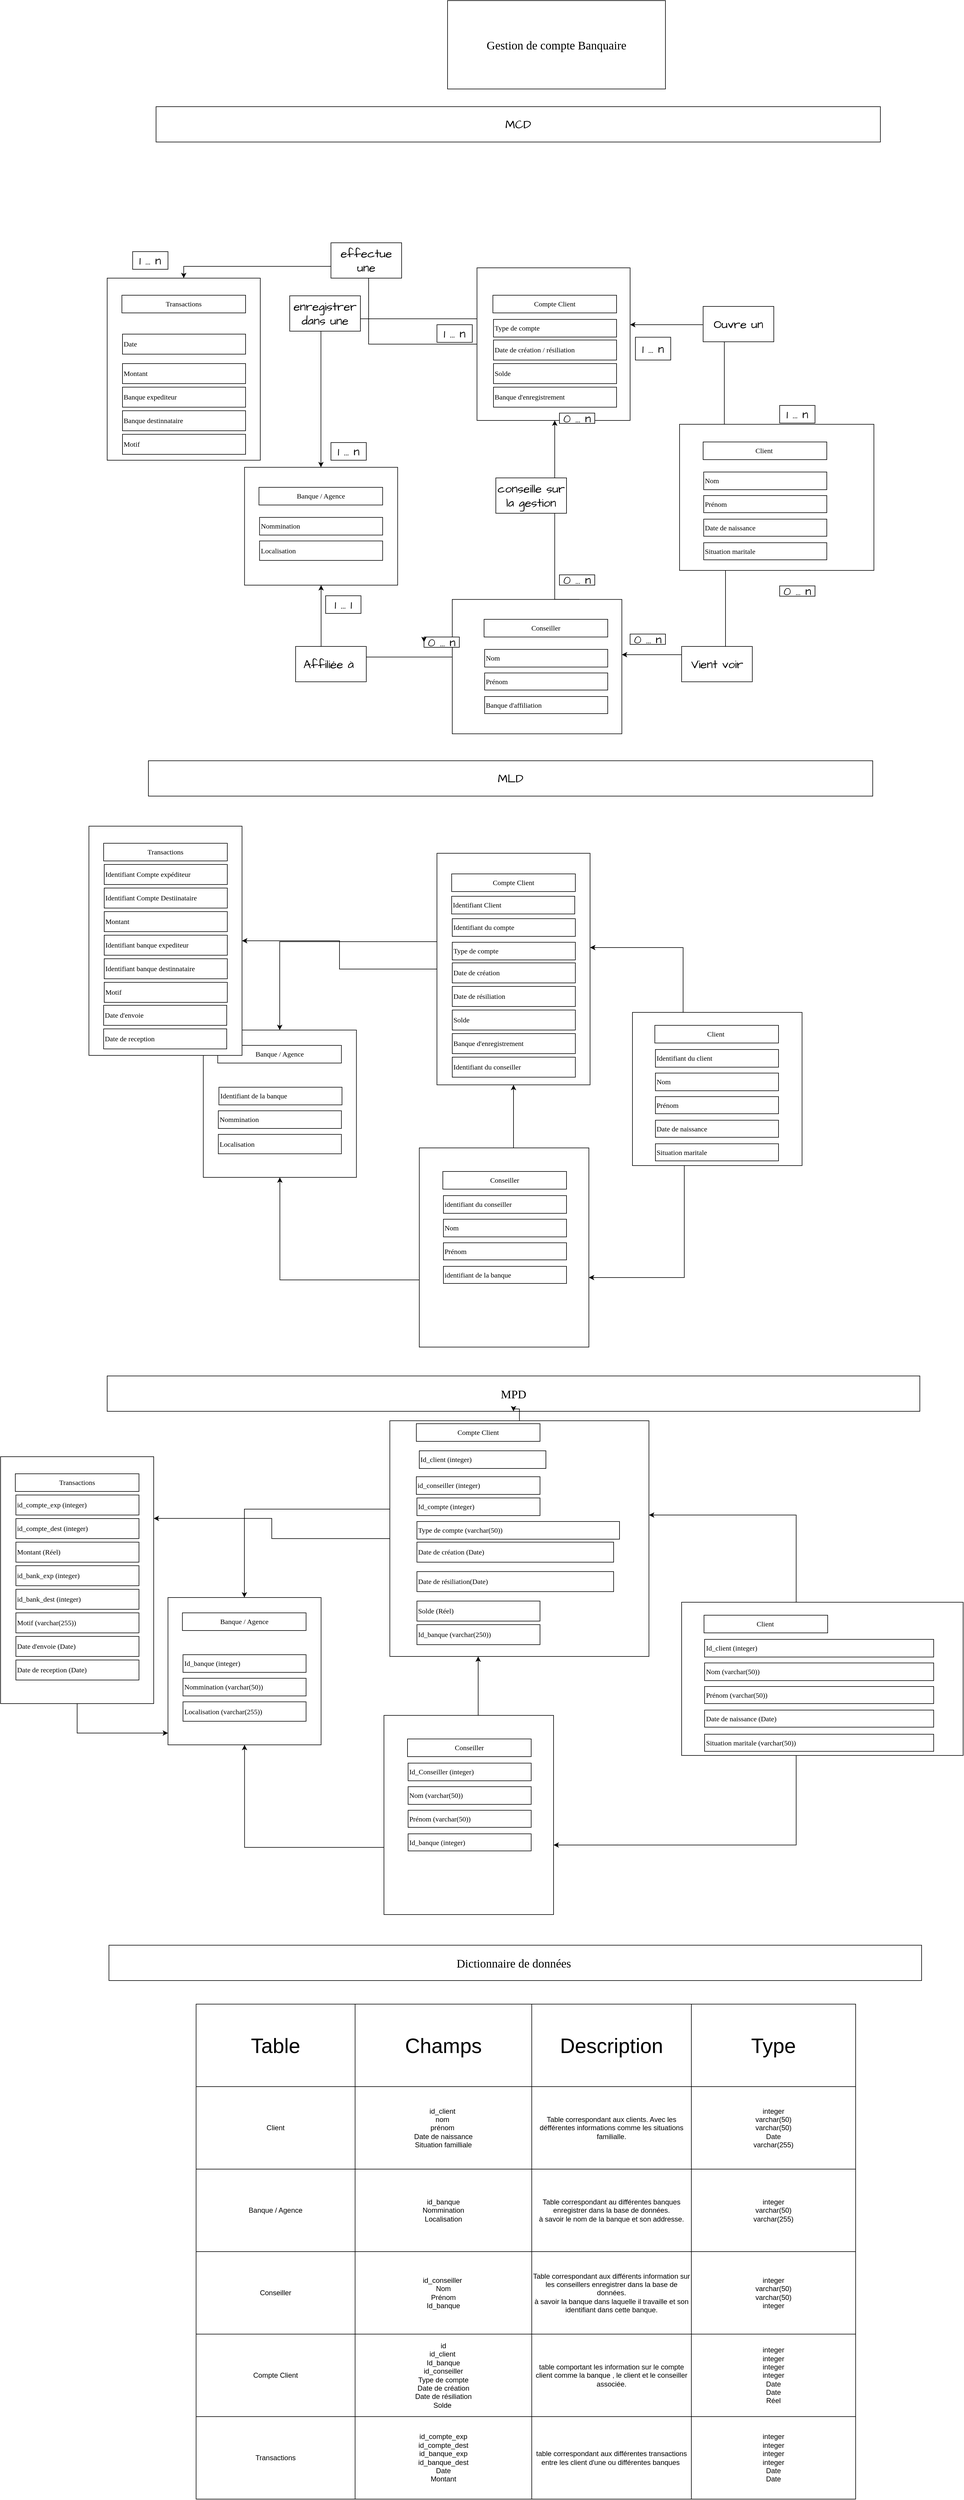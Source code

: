 <mxfile version="22.0.3" type="device">
  <diagram name="Page-1" id="zSlbWLtohsy82lPIaHCv">
    <mxGraphModel dx="3217" dy="2642" grid="1" gridSize="10" guides="1" tooltips="1" connect="1" arrows="1" fold="1" page="1" pageScale="1" pageWidth="827" pageHeight="1169" math="0" shadow="0">
      <root>
        <mxCell id="0" />
        <mxCell id="1" parent="0" />
        <mxCell id="2LoijQER2AwYKau-_3pd-1" value="" style="rounded=0;whiteSpace=wrap;html=1;align=left;" parent="1" vertex="1">
          <mxGeometry x="263.25" y="152" width="260" height="200" as="geometry" />
        </mxCell>
        <mxCell id="2LoijQER2AwYKau-_3pd-2" value="Banque / Agence" style="rounded=0;whiteSpace=wrap;html=1;fontFamily=Verdana;" parent="1" vertex="1">
          <mxGeometry x="287.75" y="186" width="210" height="30" as="geometry" />
        </mxCell>
        <mxCell id="2LoijQER2AwYKau-_3pd-4" value="Nommination" style="rounded=0;whiteSpace=wrap;html=1;align=left;fontFamily=Verdana;" parent="1" vertex="1">
          <mxGeometry x="288.75" y="237" width="209" height="30" as="geometry" />
        </mxCell>
        <mxCell id="2LoijQER2AwYKau-_3pd-5" value="Localisation" style="rounded=0;whiteSpace=wrap;html=1;align=left;fontFamily=Verdana;" parent="1" vertex="1">
          <mxGeometry x="288.75" y="277" width="209" height="33" as="geometry" />
        </mxCell>
        <mxCell id="2LoijQER2AwYKau-_3pd-6" value="" style="rounded=0;whiteSpace=wrap;html=1;align=left;" parent="1" vertex="1">
          <mxGeometry x="1002" y="79" width="330" height="248" as="geometry" />
        </mxCell>
        <mxCell id="2LoijQER2AwYKau-_3pd-8" value="Client&amp;nbsp;" style="rounded=0;whiteSpace=wrap;html=1;fontFamily=Verdana;" parent="1" vertex="1">
          <mxGeometry x="1042" y="109" width="210" height="30" as="geometry" />
        </mxCell>
        <mxCell id="2LoijQER2AwYKau-_3pd-10" value="Nom" style="rounded=0;whiteSpace=wrap;html=1;align=left;fontFamily=Verdana;" parent="1" vertex="1">
          <mxGeometry x="1043" y="160" width="209" height="30" as="geometry" />
        </mxCell>
        <mxCell id="2LoijQER2AwYKau-_3pd-12" value="Prénom" style="rounded=0;whiteSpace=wrap;html=1;align=left;fontFamily=Verdana;" parent="1" vertex="1">
          <mxGeometry x="1043" y="200" width="209" height="29" as="geometry" />
        </mxCell>
        <mxCell id="2LoijQER2AwYKau-_3pd-24" value="MLD" style="rounded=0;whiteSpace=wrap;html=1;hachureGap=4;fontFamily=Architects Daughter;fontSource=https%3A%2F%2Ffonts.googleapis.com%2Fcss%3Ffamily%3DArchitects%2BDaughter;fontSize=20;" parent="1" vertex="1">
          <mxGeometry x="100" y="650" width="1230" height="60" as="geometry" />
        </mxCell>
        <mxCell id="2LoijQER2AwYKau-_3pd-68" value="MPD" style="rounded=0;whiteSpace=wrap;html=1;hachureGap=4;fontFamily=Verdana;fontSize=20;" parent="1" vertex="1">
          <mxGeometry x="30" y="1694" width="1380" height="60" as="geometry" />
        </mxCell>
        <mxCell id="2LoijQER2AwYKau-_3pd-103" value="Gestion de compte Banquaire" style="rounded=0;whiteSpace=wrap;html=1;hachureGap=4;fontFamily=Verdana;fontSize=20;" parent="1" vertex="1">
          <mxGeometry x="608" y="-640" width="370" height="150" as="geometry" />
        </mxCell>
        <mxCell id="2LoijQER2AwYKau-_3pd-104" value="" style="shape=table;startSize=0;container=1;collapsible=0;childLayout=tableLayout;" parent="1" vertex="1">
          <mxGeometry x="181" y="2760" width="1120" height="840" as="geometry" />
        </mxCell>
        <mxCell id="2LoijQER2AwYKau-_3pd-105" value="" style="shape=tableRow;horizontal=0;startSize=0;swimlaneHead=0;swimlaneBody=0;strokeColor=inherit;top=0;left=0;bottom=0;right=0;collapsible=0;dropTarget=0;fillColor=none;points=[[0,0.5],[1,0.5]];portConstraint=eastwest;" parent="2LoijQER2AwYKau-_3pd-104" vertex="1">
          <mxGeometry width="1120" height="140" as="geometry" />
        </mxCell>
        <mxCell id="2LoijQER2AwYKau-_3pd-106" value="Table" style="shape=partialRectangle;html=1;whiteSpace=wrap;connectable=0;strokeColor=inherit;overflow=hidden;fillColor=none;top=0;left=0;bottom=0;right=0;pointerEvents=1;fontSize=35;" parent="2LoijQER2AwYKau-_3pd-105" vertex="1">
          <mxGeometry width="270" height="140" as="geometry">
            <mxRectangle width="270" height="140" as="alternateBounds" />
          </mxGeometry>
        </mxCell>
        <mxCell id="2LoijQER2AwYKau-_3pd-107" value="Champs" style="shape=partialRectangle;html=1;whiteSpace=wrap;connectable=0;strokeColor=inherit;overflow=hidden;fillColor=none;top=0;left=0;bottom=0;right=0;pointerEvents=1;fontSize=35;" parent="2LoijQER2AwYKau-_3pd-105" vertex="1">
          <mxGeometry x="270" width="300" height="140" as="geometry">
            <mxRectangle width="300" height="140" as="alternateBounds" />
          </mxGeometry>
        </mxCell>
        <mxCell id="2LoijQER2AwYKau-_3pd-108" value="Description" style="shape=partialRectangle;html=1;whiteSpace=wrap;connectable=0;strokeColor=inherit;overflow=hidden;fillColor=none;top=0;left=0;bottom=0;right=0;pointerEvents=1;fontSize=35;" parent="2LoijQER2AwYKau-_3pd-105" vertex="1">
          <mxGeometry x="570" width="271" height="140" as="geometry">
            <mxRectangle width="271" height="140" as="alternateBounds" />
          </mxGeometry>
        </mxCell>
        <mxCell id="2LoijQER2AwYKau-_3pd-109" value="Type" style="shape=partialRectangle;html=1;whiteSpace=wrap;connectable=0;strokeColor=inherit;overflow=hidden;fillColor=none;top=0;left=0;bottom=0;right=0;pointerEvents=1;fontSize=35;" parent="2LoijQER2AwYKau-_3pd-105" vertex="1">
          <mxGeometry x="841" width="279" height="140" as="geometry">
            <mxRectangle width="279" height="140" as="alternateBounds" />
          </mxGeometry>
        </mxCell>
        <mxCell id="2LoijQER2AwYKau-_3pd-110" value="" style="shape=tableRow;horizontal=0;startSize=0;swimlaneHead=0;swimlaneBody=0;strokeColor=inherit;top=0;left=0;bottom=0;right=0;collapsible=0;dropTarget=0;fillColor=none;points=[[0,0.5],[1,0.5]];portConstraint=eastwest;" parent="2LoijQER2AwYKau-_3pd-104" vertex="1">
          <mxGeometry y="140" width="1120" height="140" as="geometry" />
        </mxCell>
        <mxCell id="2LoijQER2AwYKau-_3pd-111" value="Client" style="shape=partialRectangle;html=1;whiteSpace=wrap;connectable=0;strokeColor=inherit;overflow=hidden;fillColor=none;top=0;left=0;bottom=0;right=0;pointerEvents=1;" parent="2LoijQER2AwYKau-_3pd-110" vertex="1">
          <mxGeometry width="270" height="140" as="geometry">
            <mxRectangle width="270" height="140" as="alternateBounds" />
          </mxGeometry>
        </mxCell>
        <mxCell id="2LoijQER2AwYKau-_3pd-112" value="id_client&amp;nbsp;&lt;br&gt;nom&amp;nbsp;&lt;br&gt;prénom&amp;nbsp;&lt;br&gt;Date de naissance&lt;br&gt;Situation familliale" style="shape=partialRectangle;html=1;whiteSpace=wrap;connectable=0;strokeColor=inherit;overflow=hidden;fillColor=none;top=0;left=0;bottom=0;right=0;pointerEvents=1;" parent="2LoijQER2AwYKau-_3pd-110" vertex="1">
          <mxGeometry x="270" width="300" height="140" as="geometry">
            <mxRectangle width="300" height="140" as="alternateBounds" />
          </mxGeometry>
        </mxCell>
        <mxCell id="2LoijQER2AwYKau-_3pd-113" value="Table correspondant aux clients. Avec les défférentes informations comme les situations familialle." style="shape=partialRectangle;html=1;whiteSpace=wrap;connectable=0;strokeColor=inherit;overflow=hidden;fillColor=none;top=0;left=0;bottom=0;right=0;pointerEvents=1;" parent="2LoijQER2AwYKau-_3pd-110" vertex="1">
          <mxGeometry x="570" width="271" height="140" as="geometry">
            <mxRectangle width="271" height="140" as="alternateBounds" />
          </mxGeometry>
        </mxCell>
        <mxCell id="2LoijQER2AwYKau-_3pd-114" value="integer&lt;br&gt;varchar(50)&lt;br&gt;varchar(50)&lt;br&gt;Date&lt;br&gt;varchar(255)" style="shape=partialRectangle;html=1;whiteSpace=wrap;connectable=0;strokeColor=inherit;overflow=hidden;fillColor=none;top=0;left=0;bottom=0;right=0;pointerEvents=1;" parent="2LoijQER2AwYKau-_3pd-110" vertex="1">
          <mxGeometry x="841" width="279" height="140" as="geometry">
            <mxRectangle width="279" height="140" as="alternateBounds" />
          </mxGeometry>
        </mxCell>
        <mxCell id="2LoijQER2AwYKau-_3pd-115" value="" style="shape=tableRow;horizontal=0;startSize=0;swimlaneHead=0;swimlaneBody=0;strokeColor=inherit;top=0;left=0;bottom=0;right=0;collapsible=0;dropTarget=0;fillColor=none;points=[[0,0.5],[1,0.5]];portConstraint=eastwest;" parent="2LoijQER2AwYKau-_3pd-104" vertex="1">
          <mxGeometry y="280" width="1120" height="140" as="geometry" />
        </mxCell>
        <mxCell id="2LoijQER2AwYKau-_3pd-116" value="Banque / Agence" style="shape=partialRectangle;html=1;whiteSpace=wrap;connectable=0;strokeColor=inherit;overflow=hidden;fillColor=none;top=0;left=0;bottom=0;right=0;pointerEvents=1;" parent="2LoijQER2AwYKau-_3pd-115" vertex="1">
          <mxGeometry width="270" height="140" as="geometry">
            <mxRectangle width="270" height="140" as="alternateBounds" />
          </mxGeometry>
        </mxCell>
        <mxCell id="2LoijQER2AwYKau-_3pd-117" value="id_banque&lt;br&gt;Nommination&lt;br&gt;Localisation" style="shape=partialRectangle;html=1;whiteSpace=wrap;connectable=0;strokeColor=inherit;overflow=hidden;fillColor=none;top=0;left=0;bottom=0;right=0;pointerEvents=1;" parent="2LoijQER2AwYKau-_3pd-115" vertex="1">
          <mxGeometry x="270" width="300" height="140" as="geometry">
            <mxRectangle width="300" height="140" as="alternateBounds" />
          </mxGeometry>
        </mxCell>
        <mxCell id="2LoijQER2AwYKau-_3pd-118" value="Table correspondant au différentes banques enregistrer dans la base de données.&lt;br&gt;à savoir le nom de la banque et son addresse." style="shape=partialRectangle;html=1;whiteSpace=wrap;connectable=0;strokeColor=inherit;overflow=hidden;fillColor=none;top=0;left=0;bottom=0;right=0;pointerEvents=1;" parent="2LoijQER2AwYKau-_3pd-115" vertex="1">
          <mxGeometry x="570" width="271" height="140" as="geometry">
            <mxRectangle width="271" height="140" as="alternateBounds" />
          </mxGeometry>
        </mxCell>
        <mxCell id="2LoijQER2AwYKau-_3pd-119" value="integer&lt;br&gt;varchar(50)&lt;br&gt;varchar(255)" style="shape=partialRectangle;html=1;whiteSpace=wrap;connectable=0;strokeColor=inherit;overflow=hidden;fillColor=none;top=0;left=0;bottom=0;right=0;pointerEvents=1;" parent="2LoijQER2AwYKau-_3pd-115" vertex="1">
          <mxGeometry x="841" width="279" height="140" as="geometry">
            <mxRectangle width="279" height="140" as="alternateBounds" />
          </mxGeometry>
        </mxCell>
        <mxCell id="2LoijQER2AwYKau-_3pd-120" value="" style="shape=tableRow;horizontal=0;startSize=0;swimlaneHead=0;swimlaneBody=0;strokeColor=inherit;top=0;left=0;bottom=0;right=0;collapsible=0;dropTarget=0;fillColor=none;points=[[0,0.5],[1,0.5]];portConstraint=eastwest;" parent="2LoijQER2AwYKau-_3pd-104" vertex="1">
          <mxGeometry y="420" width="1120" height="140" as="geometry" />
        </mxCell>
        <mxCell id="2LoijQER2AwYKau-_3pd-121" value="Conseiller" style="shape=partialRectangle;html=1;whiteSpace=wrap;connectable=0;strokeColor=inherit;overflow=hidden;fillColor=none;top=0;left=0;bottom=0;right=0;pointerEvents=1;" parent="2LoijQER2AwYKau-_3pd-120" vertex="1">
          <mxGeometry width="270" height="140" as="geometry">
            <mxRectangle width="270" height="140" as="alternateBounds" />
          </mxGeometry>
        </mxCell>
        <mxCell id="2LoijQER2AwYKau-_3pd-122" value="id_conseiller&amp;nbsp;&lt;br&gt;Nom&lt;br&gt;Prénom&lt;br&gt;Id_banque" style="shape=partialRectangle;html=1;whiteSpace=wrap;connectable=0;strokeColor=inherit;overflow=hidden;fillColor=none;top=0;left=0;bottom=0;right=0;pointerEvents=1;" parent="2LoijQER2AwYKau-_3pd-120" vertex="1">
          <mxGeometry x="270" width="300" height="140" as="geometry">
            <mxRectangle width="300" height="140" as="alternateBounds" />
          </mxGeometry>
        </mxCell>
        <mxCell id="2LoijQER2AwYKau-_3pd-123" value="Table correspondant aux différents information sur les conseillers enregistrer dans la base de données.&lt;br&gt;à savoir la banque dans laquelle il travaille et son identifiant dans cette banque." style="shape=partialRectangle;html=1;whiteSpace=wrap;connectable=0;strokeColor=inherit;overflow=hidden;fillColor=none;top=0;left=0;bottom=0;right=0;pointerEvents=1;" parent="2LoijQER2AwYKau-_3pd-120" vertex="1">
          <mxGeometry x="570" width="271" height="140" as="geometry">
            <mxRectangle width="271" height="140" as="alternateBounds" />
          </mxGeometry>
        </mxCell>
        <mxCell id="2LoijQER2AwYKau-_3pd-124" value="integer&lt;br&gt;varchar(50)&lt;br&gt;varchar(50)&lt;br&gt;integer" style="shape=partialRectangle;html=1;whiteSpace=wrap;connectable=0;strokeColor=inherit;overflow=hidden;fillColor=none;top=0;left=0;bottom=0;right=0;pointerEvents=1;" parent="2LoijQER2AwYKau-_3pd-120" vertex="1">
          <mxGeometry x="841" width="279" height="140" as="geometry">
            <mxRectangle width="279" height="140" as="alternateBounds" />
          </mxGeometry>
        </mxCell>
        <mxCell id="2LoijQER2AwYKau-_3pd-125" value="" style="shape=tableRow;horizontal=0;startSize=0;swimlaneHead=0;swimlaneBody=0;strokeColor=inherit;top=0;left=0;bottom=0;right=0;collapsible=0;dropTarget=0;fillColor=none;points=[[0,0.5],[1,0.5]];portConstraint=eastwest;" parent="2LoijQER2AwYKau-_3pd-104" vertex="1">
          <mxGeometry y="560" width="1120" height="140" as="geometry" />
        </mxCell>
        <mxCell id="2LoijQER2AwYKau-_3pd-126" value="Compte Client" style="shape=partialRectangle;html=1;whiteSpace=wrap;connectable=0;strokeColor=inherit;overflow=hidden;fillColor=none;top=0;left=0;bottom=0;right=0;pointerEvents=1;" parent="2LoijQER2AwYKau-_3pd-125" vertex="1">
          <mxGeometry width="270" height="140" as="geometry">
            <mxRectangle width="270" height="140" as="alternateBounds" />
          </mxGeometry>
        </mxCell>
        <mxCell id="2LoijQER2AwYKau-_3pd-127" value="id&lt;br&gt;id_client&amp;nbsp;&lt;br style=&quot;border-color: var(--border-color);&quot;&gt;Id_banque&lt;br&gt;id_conseiller&lt;br style=&quot;border-color: var(--border-color);&quot;&gt;Type de compte&lt;br style=&quot;border-color: var(--border-color);&quot;&gt;Date de création&lt;br style=&quot;border-color: var(--border-color);&quot;&gt;Date de résiliation&lt;br style=&quot;border-color: var(--border-color);&quot;&gt;Solde&amp;nbsp;" style="shape=partialRectangle;html=1;whiteSpace=wrap;connectable=0;strokeColor=inherit;overflow=hidden;fillColor=none;top=0;left=0;bottom=0;right=0;pointerEvents=1;" parent="2LoijQER2AwYKau-_3pd-125" vertex="1">
          <mxGeometry x="270" width="300" height="140" as="geometry">
            <mxRectangle width="300" height="140" as="alternateBounds" />
          </mxGeometry>
        </mxCell>
        <mxCell id="2LoijQER2AwYKau-_3pd-128" value="table comportant les information sur le compte client comme la banque , le client et le conseiller associée." style="shape=partialRectangle;html=1;whiteSpace=wrap;connectable=0;strokeColor=inherit;overflow=hidden;fillColor=none;top=0;left=0;bottom=0;right=0;pointerEvents=1;" parent="2LoijQER2AwYKau-_3pd-125" vertex="1">
          <mxGeometry x="570" width="271" height="140" as="geometry">
            <mxRectangle width="271" height="140" as="alternateBounds" />
          </mxGeometry>
        </mxCell>
        <mxCell id="2LoijQER2AwYKau-_3pd-129" value="integer&lt;br&gt;integer&lt;br&gt;integer&lt;br&gt;integer&lt;br&gt;Date&lt;br&gt;Date&lt;br&gt;Réel" style="shape=partialRectangle;html=1;whiteSpace=wrap;connectable=0;strokeColor=inherit;overflow=hidden;fillColor=none;top=0;left=0;bottom=0;right=0;pointerEvents=1;" parent="2LoijQER2AwYKau-_3pd-125" vertex="1">
          <mxGeometry x="841" width="279" height="140" as="geometry">
            <mxRectangle width="279" height="140" as="alternateBounds" />
          </mxGeometry>
        </mxCell>
        <mxCell id="2LoijQER2AwYKau-_3pd-435" style="shape=tableRow;horizontal=0;startSize=0;swimlaneHead=0;swimlaneBody=0;strokeColor=inherit;top=0;left=0;bottom=0;right=0;collapsible=0;dropTarget=0;fillColor=none;points=[[0,0.5],[1,0.5]];portConstraint=eastwest;" parent="2LoijQER2AwYKau-_3pd-104" vertex="1">
          <mxGeometry y="700" width="1120" height="140" as="geometry" />
        </mxCell>
        <mxCell id="2LoijQER2AwYKau-_3pd-436" value="Transactions" style="shape=partialRectangle;html=1;whiteSpace=wrap;connectable=0;strokeColor=inherit;overflow=hidden;fillColor=none;top=0;left=0;bottom=0;right=0;pointerEvents=1;" parent="2LoijQER2AwYKau-_3pd-435" vertex="1">
          <mxGeometry width="270" height="140" as="geometry">
            <mxRectangle width="270" height="140" as="alternateBounds" />
          </mxGeometry>
        </mxCell>
        <mxCell id="2LoijQER2AwYKau-_3pd-437" value="id_compte_exp&lt;br&gt;id_compte_dest&lt;br&gt;id_banque_exp&lt;br&gt;id_banque_dest&lt;br&gt;Date&lt;br&gt;Montant" style="shape=partialRectangle;html=1;whiteSpace=wrap;connectable=0;strokeColor=inherit;overflow=hidden;fillColor=none;top=0;left=0;bottom=0;right=0;pointerEvents=1;" parent="2LoijQER2AwYKau-_3pd-435" vertex="1">
          <mxGeometry x="270" width="300" height="140" as="geometry">
            <mxRectangle width="300" height="140" as="alternateBounds" />
          </mxGeometry>
        </mxCell>
        <mxCell id="2LoijQER2AwYKau-_3pd-438" value="table correspondant aux différentes transactions entre les client d&#39;une ou différentes banques&amp;nbsp;" style="shape=partialRectangle;html=1;whiteSpace=wrap;connectable=0;strokeColor=inherit;overflow=hidden;fillColor=none;top=0;left=0;bottom=0;right=0;pointerEvents=1;" parent="2LoijQER2AwYKau-_3pd-435" vertex="1">
          <mxGeometry x="570" width="271" height="140" as="geometry">
            <mxRectangle width="271" height="140" as="alternateBounds" />
          </mxGeometry>
        </mxCell>
        <mxCell id="2LoijQER2AwYKau-_3pd-439" value="integer&lt;br&gt;integer&lt;br&gt;integer&lt;br&gt;integer&lt;br style=&quot;border-color: var(--border-color);&quot;&gt;Date&lt;br style=&quot;border-color: var(--border-color);&quot;&gt;Date" style="shape=partialRectangle;html=1;whiteSpace=wrap;connectable=0;strokeColor=inherit;overflow=hidden;fillColor=none;top=0;left=0;bottom=0;right=0;pointerEvents=1;" parent="2LoijQER2AwYKau-_3pd-435" vertex="1">
          <mxGeometry x="841" width="279" height="140" as="geometry">
            <mxRectangle width="279" height="140" as="alternateBounds" />
          </mxGeometry>
        </mxCell>
        <mxCell id="2LoijQER2AwYKau-_3pd-142" style="edgeStyle=orthogonalEdgeStyle;rounded=0;orthogonalLoop=1;jettySize=auto;html=1;entryX=0.5;entryY=1;entryDx=0;entryDy=0;" parent="1" source="2LoijQER2AwYKau-_3pd-135" target="2LoijQER2AwYKau-_3pd-1" edge="1">
          <mxGeometry relative="1" as="geometry">
            <Array as="points">
              <mxPoint x="393" y="474" />
            </Array>
          </mxGeometry>
        </mxCell>
        <mxCell id="2LoijQER2AwYKau-_3pd-152" style="edgeStyle=orthogonalEdgeStyle;rounded=0;orthogonalLoop=1;jettySize=auto;html=1;exitX=0.75;exitY=0;exitDx=0;exitDy=0;" parent="1" source="2LoijQER2AwYKau-_3pd-135" target="2LoijQER2AwYKau-_3pd-144" edge="1">
          <mxGeometry relative="1" as="geometry">
            <Array as="points">
              <mxPoint x="790" y="376" />
            </Array>
          </mxGeometry>
        </mxCell>
        <mxCell id="2LoijQER2AwYKau-_3pd-135" value="" style="rounded=0;whiteSpace=wrap;html=1;align=left;" parent="1" vertex="1">
          <mxGeometry x="616" y="376.25" width="288" height="228" as="geometry" />
        </mxCell>
        <mxCell id="2LoijQER2AwYKau-_3pd-136" value="Conseiller" style="rounded=0;whiteSpace=wrap;html=1;fontFamily=Verdana;" parent="1" vertex="1">
          <mxGeometry x="670" y="410" width="210" height="30" as="geometry" />
        </mxCell>
        <mxCell id="2LoijQER2AwYKau-_3pd-138" value="Nom" style="rounded=0;whiteSpace=wrap;html=1;align=left;fontFamily=Verdana;" parent="1" vertex="1">
          <mxGeometry x="671" y="461" width="209" height="30" as="geometry" />
        </mxCell>
        <mxCell id="2LoijQER2AwYKau-_3pd-139" value="Prénom" style="rounded=0;whiteSpace=wrap;html=1;align=left;fontFamily=Verdana;" parent="1" vertex="1">
          <mxGeometry x="671" y="501" width="209" height="29" as="geometry" />
        </mxCell>
        <mxCell id="2LoijQER2AwYKau-_3pd-140" style="edgeStyle=orthogonalEdgeStyle;rounded=0;orthogonalLoop=1;jettySize=auto;html=1;" parent="1" source="2LoijQER2AwYKau-_3pd-6" target="2LoijQER2AwYKau-_3pd-135" edge="1">
          <mxGeometry relative="1" as="geometry">
            <Array as="points">
              <mxPoint x="1080" y="470" />
            </Array>
          </mxGeometry>
        </mxCell>
        <mxCell id="2LoijQER2AwYKau-_3pd-141" value="Vient voir" style="rounded=0;whiteSpace=wrap;html=1;hachureGap=4;fontFamily=Architects Daughter;fontSource=https%3A%2F%2Ffonts.googleapis.com%2Fcss%3Ffamily%3DArchitects%2BDaughter;fontSize=20;" parent="1" vertex="1">
          <mxGeometry x="1005.5" y="456" width="120" height="60" as="geometry" />
        </mxCell>
        <mxCell id="2LoijQER2AwYKau-_3pd-143" value="Affiliée à&amp;nbsp;" style="rounded=0;whiteSpace=wrap;html=1;hachureGap=4;fontFamily=Architects Daughter;fontSource=https%3A%2F%2Ffonts.googleapis.com%2Fcss%3Ffamily%3DArchitects%2BDaughter;fontSize=20;" parent="1" vertex="1">
          <mxGeometry x="350" y="456" width="120" height="60" as="geometry" />
        </mxCell>
        <mxCell id="2LoijQER2AwYKau-_3pd-150" style="edgeStyle=orthogonalEdgeStyle;rounded=0;orthogonalLoop=1;jettySize=auto;html=1;exitX=0;exitY=0.5;exitDx=0;exitDy=0;" parent="1" source="2LoijQER2AwYKau-_3pd-144" target="2LoijQER2AwYKau-_3pd-1" edge="1">
          <mxGeometry relative="1" as="geometry">
            <Array as="points">
              <mxPoint x="660" y="-100" />
              <mxPoint x="393" y="-100" />
            </Array>
          </mxGeometry>
        </mxCell>
        <mxCell id="2LoijQER2AwYKau-_3pd-144" value="" style="rounded=0;whiteSpace=wrap;html=1;align=left;" parent="1" vertex="1">
          <mxGeometry x="658" y="-186.5" width="260" height="259" as="geometry" />
        </mxCell>
        <mxCell id="2LoijQER2AwYKau-_3pd-406" style="edgeStyle=orthogonalEdgeStyle;rounded=0;orthogonalLoop=1;jettySize=auto;html=1;entryX=0.5;entryY=0;entryDx=0;entryDy=0;" parent="1" source="2LoijQER2AwYKau-_3pd-144" target="2LoijQER2AwYKau-_3pd-395" edge="1">
          <mxGeometry relative="1" as="geometry" />
        </mxCell>
        <mxCell id="2LoijQER2AwYKau-_3pd-145" value="Compte Client" style="rounded=0;whiteSpace=wrap;html=1;fontFamily=Verdana;" parent="1" vertex="1">
          <mxGeometry x="685" y="-140" width="210" height="30" as="geometry" />
        </mxCell>
        <mxCell id="2LoijQER2AwYKau-_3pd-146" value="Type de compte&amp;nbsp;" style="rounded=0;whiteSpace=wrap;html=1;align=left;fontFamily=Verdana;" parent="1" vertex="1">
          <mxGeometry x="686" y="-99" width="209" height="30" as="geometry" />
        </mxCell>
        <mxCell id="2LoijQER2AwYKau-_3pd-147" value="Date de création / résiliation" style="rounded=0;whiteSpace=wrap;html=1;align=left;fontFamily=Verdana;" parent="1" vertex="1">
          <mxGeometry x="686" y="-64" width="209" height="34" as="geometry" />
        </mxCell>
        <mxCell id="2LoijQER2AwYKau-_3pd-148" style="edgeStyle=orthogonalEdgeStyle;rounded=0;orthogonalLoop=1;jettySize=auto;html=1;" parent="1" source="2LoijQER2AwYKau-_3pd-6" target="2LoijQER2AwYKau-_3pd-144" edge="1">
          <mxGeometry relative="1" as="geometry">
            <mxPoint x="1078.0" y="102" as="sourcePoint" />
            <mxPoint x="934" y="-90" as="targetPoint" />
            <Array as="points">
              <mxPoint x="1078" y="-90" />
            </Array>
          </mxGeometry>
        </mxCell>
        <mxCell id="2LoijQER2AwYKau-_3pd-149" value="Ouvre un" style="rounded=0;whiteSpace=wrap;html=1;hachureGap=4;fontFamily=Architects Daughter;fontSource=https%3A%2F%2Ffonts.googleapis.com%2Fcss%3Ffamily%3DArchitects%2BDaughter;fontSize=20;" parent="1" vertex="1">
          <mxGeometry x="1042" y="-121" width="120" height="60" as="geometry" />
        </mxCell>
        <mxCell id="2LoijQER2AwYKau-_3pd-151" value="enregistrer dans une" style="rounded=0;whiteSpace=wrap;html=1;hachureGap=4;fontFamily=Architects Daughter;fontSource=https%3A%2F%2Ffonts.googleapis.com%2Fcss%3Ffamily%3DArchitects%2BDaughter;fontSize=20;" parent="1" vertex="1">
          <mxGeometry x="340" y="-139" width="120" height="60" as="geometry" />
        </mxCell>
        <mxCell id="2LoijQER2AwYKau-_3pd-153" value="conseille sur la gestion" style="rounded=0;whiteSpace=wrap;html=1;hachureGap=4;fontFamily=Architects Daughter;fontSource=https%3A%2F%2Ffonts.googleapis.com%2Fcss%3Ffamily%3DArchitects%2BDaughter;fontSize=20;" parent="1" vertex="1">
          <mxGeometry x="690" y="170" width="120" height="60" as="geometry" />
        </mxCell>
        <mxCell id="2LoijQER2AwYKau-_3pd-154" value="MCD" style="rounded=0;whiteSpace=wrap;html=1;hachureGap=4;fontFamily=Architects Daughter;fontSource=https%3A%2F%2Ffonts.googleapis.com%2Fcss%3Ffamily%3DArchitects%2BDaughter;fontSize=20;" parent="1" vertex="1">
          <mxGeometry x="113" y="-460" width="1230" height="60" as="geometry" />
        </mxCell>
        <mxCell id="2LoijQER2AwYKau-_3pd-155" value="Date de naissance" style="rounded=0;whiteSpace=wrap;html=1;align=left;fontFamily=Verdana;" parent="1" vertex="1">
          <mxGeometry x="1043" y="240" width="209" height="29" as="geometry" />
        </mxCell>
        <mxCell id="2LoijQER2AwYKau-_3pd-156" value="Banque d&#39;affiliation" style="rounded=0;whiteSpace=wrap;html=1;align=left;fontFamily=Verdana;" parent="1" vertex="1">
          <mxGeometry x="671" y="541" width="209" height="29" as="geometry" />
        </mxCell>
        <mxCell id="2LoijQER2AwYKau-_3pd-157" value="Solde" style="rounded=0;whiteSpace=wrap;html=1;align=left;fontFamily=Verdana;" parent="1" vertex="1">
          <mxGeometry x="686" y="-24" width="209" height="34" as="geometry" />
        </mxCell>
        <mxCell id="2LoijQER2AwYKau-_3pd-158" value="1 ... n" style="rounded=0;whiteSpace=wrap;html=1;hachureGap=4;fontFamily=Architects Daughter;fontSource=https%3A%2F%2Ffonts.googleapis.com%2Fcss%3Ffamily%3DArchitects%2BDaughter;fontSize=20;" parent="1" vertex="1">
          <mxGeometry x="1172" y="47" width="60" height="30" as="geometry" />
        </mxCell>
        <mxCell id="2LoijQER2AwYKau-_3pd-159" value="1 ... n" style="rounded=0;whiteSpace=wrap;html=1;hachureGap=4;fontFamily=Architects Daughter;fontSource=https%3A%2F%2Ffonts.googleapis.com%2Fcss%3Ffamily%3DArchitects%2BDaughter;fontSize=20;" parent="1" vertex="1">
          <mxGeometry x="927" y="-68.75" width="60" height="38.75" as="geometry" />
        </mxCell>
        <mxCell id="2LoijQER2AwYKau-_3pd-162" value="0 ... n" style="rounded=0;whiteSpace=wrap;html=1;hachureGap=4;fontFamily=Architects Daughter;fontSource=https%3A%2F%2Ffonts.googleapis.com%2Fcss%3Ffamily%3DArchitects%2BDaughter;fontSize=20;" parent="1" vertex="1">
          <mxGeometry x="1172" y="353.25" width="60" height="17.5" as="geometry" />
        </mxCell>
        <mxCell id="2LoijQER2AwYKau-_3pd-163" value="0 ... n" style="rounded=0;whiteSpace=wrap;html=1;hachureGap=4;fontFamily=Architects Daughter;fontSource=https%3A%2F%2Ffonts.googleapis.com%2Fcss%3Ffamily%3DArchitects%2BDaughter;fontSize=20;" parent="1" vertex="1">
          <mxGeometry x="918" y="435" width="60" height="17.5" as="geometry" />
        </mxCell>
        <mxCell id="2LoijQER2AwYKau-_3pd-164" value="0 ... n" style="rounded=0;whiteSpace=wrap;html=1;hachureGap=4;fontFamily=Architects Daughter;fontSource=https%3A%2F%2Ffonts.googleapis.com%2Fcss%3Ffamily%3DArchitects%2BDaughter;fontSize=20;" parent="1" vertex="1">
          <mxGeometry x="798" y="334.5" width="60" height="17.5" as="geometry" />
        </mxCell>
        <mxCell id="2LoijQER2AwYKau-_3pd-165" value="0 ... n" style="rounded=0;whiteSpace=wrap;html=1;hachureGap=4;fontFamily=Architects Daughter;fontSource=https%3A%2F%2Ffonts.googleapis.com%2Fcss%3Ffamily%3DArchitects%2BDaughter;fontSize=20;" parent="1" vertex="1">
          <mxGeometry x="798" y="60" width="60" height="17.5" as="geometry" />
        </mxCell>
        <mxCell id="2LoijQER2AwYKau-_3pd-166" value="0 ... n" style="rounded=0;whiteSpace=wrap;html=1;hachureGap=4;fontFamily=Architects Daughter;fontSource=https%3A%2F%2Ffonts.googleapis.com%2Fcss%3Ffamily%3DArchitects%2BDaughter;fontSize=20;" parent="1" vertex="1">
          <mxGeometry x="568" y="440" width="60" height="17.5" as="geometry" />
        </mxCell>
        <mxCell id="2LoijQER2AwYKau-_3pd-167" value="1 ... 1" style="rounded=0;whiteSpace=wrap;html=1;hachureGap=4;fontFamily=Architects Daughter;fontSource=https%3A%2F%2Ffonts.googleapis.com%2Fcss%3Ffamily%3DArchitects%2BDaughter;fontSize=20;" parent="1" vertex="1">
          <mxGeometry x="401" y="370" width="60" height="30" as="geometry" />
        </mxCell>
        <mxCell id="2LoijQER2AwYKau-_3pd-168" value="1 ... n" style="rounded=0;whiteSpace=wrap;html=1;hachureGap=4;fontFamily=Architects Daughter;fontSource=https%3A%2F%2Ffonts.googleapis.com%2Fcss%3Ffamily%3DArchitects%2BDaughter;fontSize=20;" parent="1" vertex="1">
          <mxGeometry x="590" y="-90" width="60" height="30" as="geometry" />
        </mxCell>
        <mxCell id="2LoijQER2AwYKau-_3pd-169" value="1 ... n" style="rounded=0;whiteSpace=wrap;html=1;hachureGap=4;fontFamily=Architects Daughter;fontSource=https%3A%2F%2Ffonts.googleapis.com%2Fcss%3Ffamily%3DArchitects%2BDaughter;fontSize=20;" parent="1" vertex="1">
          <mxGeometry x="410" y="110" width="60" height="30" as="geometry" />
        </mxCell>
        <mxCell id="2LoijQER2AwYKau-_3pd-170" value="Banque d&#39;enregistrement" style="rounded=0;whiteSpace=wrap;html=1;align=left;fontFamily=Verdana;" parent="1" vertex="1">
          <mxGeometry x="686" y="16" width="209" height="34" as="geometry" />
        </mxCell>
        <mxCell id="2LoijQER2AwYKau-_3pd-172" value="" style="rounded=0;whiteSpace=wrap;html=1;align=left;" parent="1" vertex="1">
          <mxGeometry x="193.25" y="1107" width="260" height="250" as="geometry" />
        </mxCell>
        <mxCell id="2LoijQER2AwYKau-_3pd-173" value="Banque / Agence" style="rounded=0;whiteSpace=wrap;html=1;fontFamily=Verdana;" parent="1" vertex="1">
          <mxGeometry x="217.75" y="1133" width="210" height="30" as="geometry" />
        </mxCell>
        <mxCell id="2LoijQER2AwYKau-_3pd-174" value="Nommination" style="rounded=0;whiteSpace=wrap;html=1;align=left;fontFamily=Verdana;" parent="1" vertex="1">
          <mxGeometry x="218.75" y="1244" width="209" height="30" as="geometry" />
        </mxCell>
        <mxCell id="2LoijQER2AwYKau-_3pd-175" value="Localisation" style="rounded=0;whiteSpace=wrap;html=1;align=left;fontFamily=Verdana;" parent="1" vertex="1">
          <mxGeometry x="218.75" y="1284" width="209" height="33" as="geometry" />
        </mxCell>
        <mxCell id="2LoijQER2AwYKau-_3pd-176" value="" style="rounded=0;whiteSpace=wrap;html=1;align=left;" parent="1" vertex="1">
          <mxGeometry x="922" y="1077" width="288" height="260" as="geometry" />
        </mxCell>
        <mxCell id="2LoijQER2AwYKau-_3pd-177" value="Client&amp;nbsp;" style="rounded=0;whiteSpace=wrap;html=1;fontFamily=Verdana;" parent="1" vertex="1">
          <mxGeometry x="960" y="1099" width="210" height="30" as="geometry" />
        </mxCell>
        <mxCell id="2LoijQER2AwYKau-_3pd-178" value="Nom" style="rounded=0;whiteSpace=wrap;html=1;align=left;fontFamily=Verdana;" parent="1" vertex="1">
          <mxGeometry x="961" y="1180" width="209" height="30" as="geometry" />
        </mxCell>
        <mxCell id="2LoijQER2AwYKau-_3pd-179" value="Prénom" style="rounded=0;whiteSpace=wrap;html=1;align=left;fontFamily=Verdana;" parent="1" vertex="1">
          <mxGeometry x="961" y="1220" width="209" height="29" as="geometry" />
        </mxCell>
        <mxCell id="2LoijQER2AwYKau-_3pd-180" style="edgeStyle=orthogonalEdgeStyle;rounded=0;orthogonalLoop=1;jettySize=auto;html=1;entryX=0.5;entryY=1;entryDx=0;entryDy=0;" parent="1" source="2LoijQER2AwYKau-_3pd-182" target="2LoijQER2AwYKau-_3pd-172" edge="1">
          <mxGeometry relative="1" as="geometry">
            <Array as="points">
              <mxPoint x="323" y="1531" />
            </Array>
          </mxGeometry>
        </mxCell>
        <mxCell id="2LoijQER2AwYKau-_3pd-181" style="edgeStyle=orthogonalEdgeStyle;rounded=0;orthogonalLoop=1;jettySize=auto;html=1;exitX=0.75;exitY=0;exitDx=0;exitDy=0;" parent="1" source="2LoijQER2AwYKau-_3pd-182" target="2LoijQER2AwYKau-_3pd-190" edge="1">
          <mxGeometry relative="1" as="geometry">
            <Array as="points">
              <mxPoint x="720" y="1417" />
            </Array>
          </mxGeometry>
        </mxCell>
        <mxCell id="2LoijQER2AwYKau-_3pd-182" value="" style="rounded=0;whiteSpace=wrap;html=1;align=left;" parent="1" vertex="1">
          <mxGeometry x="560" y="1307" width="288" height="338" as="geometry" />
        </mxCell>
        <mxCell id="2LoijQER2AwYKau-_3pd-183" value="Conseiller" style="rounded=0;whiteSpace=wrap;html=1;fontFamily=Verdana;" parent="1" vertex="1">
          <mxGeometry x="600" y="1347" width="210" height="30" as="geometry" />
        </mxCell>
        <mxCell id="2LoijQER2AwYKau-_3pd-184" value="Nom" style="rounded=0;whiteSpace=wrap;html=1;align=left;fontFamily=Verdana;" parent="1" vertex="1">
          <mxGeometry x="601" y="1428" width="209" height="30" as="geometry" />
        </mxCell>
        <mxCell id="2LoijQER2AwYKau-_3pd-185" value="Prénom" style="rounded=0;whiteSpace=wrap;html=1;align=left;fontFamily=Verdana;" parent="1" vertex="1">
          <mxGeometry x="601" y="1468" width="209" height="29" as="geometry" />
        </mxCell>
        <mxCell id="2LoijQER2AwYKau-_3pd-186" style="edgeStyle=orthogonalEdgeStyle;rounded=0;orthogonalLoop=1;jettySize=auto;html=1;" parent="1" source="2LoijQER2AwYKau-_3pd-176" target="2LoijQER2AwYKau-_3pd-182" edge="1">
          <mxGeometry relative="1" as="geometry">
            <Array as="points">
              <mxPoint x="1010" y="1527" />
            </Array>
          </mxGeometry>
        </mxCell>
        <mxCell id="2LoijQER2AwYKau-_3pd-189" style="edgeStyle=orthogonalEdgeStyle;rounded=0;orthogonalLoop=1;jettySize=auto;html=1;exitX=0;exitY=0.5;exitDx=0;exitDy=0;" parent="1" source="2LoijQER2AwYKau-_3pd-190" target="2LoijQER2AwYKau-_3pd-172" edge="1">
          <mxGeometry relative="1" as="geometry">
            <Array as="points">
              <mxPoint x="590" y="957" />
              <mxPoint x="323" y="957" />
            </Array>
          </mxGeometry>
        </mxCell>
        <mxCell id="2LoijQER2AwYKau-_3pd-416" style="edgeStyle=orthogonalEdgeStyle;rounded=0;orthogonalLoop=1;jettySize=auto;html=1;" parent="1" source="2LoijQER2AwYKau-_3pd-190" target="2LoijQER2AwYKau-_3pd-410" edge="1">
          <mxGeometry relative="1" as="geometry" />
        </mxCell>
        <mxCell id="2LoijQER2AwYKau-_3pd-190" value="" style="rounded=0;whiteSpace=wrap;html=1;align=left;" parent="1" vertex="1">
          <mxGeometry x="590" y="807" width="260" height="393" as="geometry" />
        </mxCell>
        <mxCell id="2LoijQER2AwYKau-_3pd-191" value="Compte Client" style="rounded=0;whiteSpace=wrap;html=1;fontFamily=Verdana;" parent="1" vertex="1">
          <mxGeometry x="615" y="842" width="210" height="30" as="geometry" />
        </mxCell>
        <mxCell id="2LoijQER2AwYKau-_3pd-192" value="Type de compte&amp;nbsp;" style="rounded=0;whiteSpace=wrap;html=1;align=left;fontFamily=Verdana;" parent="1" vertex="1">
          <mxGeometry x="616" y="958" width="209" height="30" as="geometry" />
        </mxCell>
        <mxCell id="2LoijQER2AwYKau-_3pd-193" value="Date de création" style="rounded=0;whiteSpace=wrap;html=1;align=left;fontFamily=Verdana;" parent="1" vertex="1">
          <mxGeometry x="616" y="993" width="209" height="34" as="geometry" />
        </mxCell>
        <mxCell id="2LoijQER2AwYKau-_3pd-194" style="edgeStyle=orthogonalEdgeStyle;rounded=0;orthogonalLoop=1;jettySize=auto;html=1;" parent="1" source="2LoijQER2AwYKau-_3pd-176" target="2LoijQER2AwYKau-_3pd-190" edge="1">
          <mxGeometry relative="1" as="geometry">
            <mxPoint x="1008.0" y="1159" as="sourcePoint" />
            <mxPoint x="864" y="967" as="targetPoint" />
            <Array as="points">
              <mxPoint x="1008" y="967" />
            </Array>
          </mxGeometry>
        </mxCell>
        <mxCell id="2LoijQER2AwYKau-_3pd-198" value="Date de naissance" style="rounded=0;whiteSpace=wrap;html=1;align=left;fontFamily=Verdana;" parent="1" vertex="1">
          <mxGeometry x="961" y="1260" width="209" height="29" as="geometry" />
        </mxCell>
        <mxCell id="2LoijQER2AwYKau-_3pd-199" value="identifiant de la banque&amp;nbsp;" style="rounded=0;whiteSpace=wrap;html=1;align=left;fontFamily=Verdana;" parent="1" vertex="1">
          <mxGeometry x="601" y="1508" width="209" height="29" as="geometry" />
        </mxCell>
        <mxCell id="2LoijQER2AwYKau-_3pd-200" value="Solde" style="rounded=0;whiteSpace=wrap;html=1;align=left;fontFamily=Verdana;" parent="1" vertex="1">
          <mxGeometry x="616" y="1073" width="209" height="34" as="geometry" />
        </mxCell>
        <mxCell id="2LoijQER2AwYKau-_3pd-211" value="Banque d&#39;enregistrement" style="rounded=0;whiteSpace=wrap;html=1;align=left;fontFamily=Verdana;" parent="1" vertex="1">
          <mxGeometry x="616" y="1113" width="209" height="34" as="geometry" />
        </mxCell>
        <mxCell id="2LoijQER2AwYKau-_3pd-212" value="Identifiant du client&amp;nbsp;" style="rounded=0;whiteSpace=wrap;html=1;align=left;fontFamily=Verdana;" parent="1" vertex="1">
          <mxGeometry x="961" y="1140" width="209" height="30" as="geometry" />
        </mxCell>
        <mxCell id="2LoijQER2AwYKau-_3pd-213" value="Identifiant du compte" style="rounded=0;whiteSpace=wrap;html=1;align=left;fontFamily=Verdana;" parent="1" vertex="1">
          <mxGeometry x="616" y="918" width="209" height="30" as="geometry" />
        </mxCell>
        <mxCell id="2LoijQER2AwYKau-_3pd-214" value="Identifiant de la banque&amp;nbsp;" style="rounded=0;whiteSpace=wrap;html=1;align=left;fontFamily=Verdana;" parent="1" vertex="1">
          <mxGeometry x="219.75" y="1204" width="209" height="30" as="geometry" />
        </mxCell>
        <mxCell id="2LoijQER2AwYKau-_3pd-215" value="identifiant du conseiller&amp;nbsp;" style="rounded=0;whiteSpace=wrap;html=1;align=left;fontFamily=Verdana;" parent="1" vertex="1">
          <mxGeometry x="601" y="1388" width="209" height="30" as="geometry" />
        </mxCell>
        <mxCell id="2LoijQER2AwYKau-_3pd-217" value="" style="rounded=0;whiteSpace=wrap;html=1;align=left;" parent="1" vertex="1">
          <mxGeometry x="133.25" y="2070" width="260" height="250" as="geometry" />
        </mxCell>
        <mxCell id="2LoijQER2AwYKau-_3pd-218" value="Banque / Agence" style="rounded=0;whiteSpace=wrap;html=1;fontFamily=Verdana;" parent="1" vertex="1">
          <mxGeometry x="157.75" y="2096" width="210" height="30" as="geometry" />
        </mxCell>
        <mxCell id="2LoijQER2AwYKau-_3pd-219" value="Nommination (varchar(50))" style="rounded=0;whiteSpace=wrap;html=1;align=left;fontFamily=Verdana;" parent="1" vertex="1">
          <mxGeometry x="158.75" y="2207" width="209" height="30" as="geometry" />
        </mxCell>
        <mxCell id="2LoijQER2AwYKau-_3pd-220" value="Localisation (varchar(255))" style="rounded=0;whiteSpace=wrap;html=1;align=left;fontFamily=Verdana;" parent="1" vertex="1">
          <mxGeometry x="158.75" y="2247" width="209" height="33" as="geometry" />
        </mxCell>
        <mxCell id="2LoijQER2AwYKau-_3pd-221" value="" style="rounded=0;whiteSpace=wrap;html=1;align=left;" parent="1" vertex="1">
          <mxGeometry x="1005.5" y="2078" width="478" height="260" as="geometry" />
        </mxCell>
        <mxCell id="2LoijQER2AwYKau-_3pd-222" value="Client&amp;nbsp;" style="rounded=0;whiteSpace=wrap;html=1;fontFamily=Verdana;" parent="1" vertex="1">
          <mxGeometry x="1043.5" y="2100" width="210" height="30" as="geometry" />
        </mxCell>
        <mxCell id="2LoijQER2AwYKau-_3pd-223" value="Nom (varchar(50))" style="rounded=0;whiteSpace=wrap;html=1;align=left;fontFamily=Verdana;" parent="1" vertex="1">
          <mxGeometry x="1044.5" y="2181" width="389" height="30" as="geometry" />
        </mxCell>
        <mxCell id="2LoijQER2AwYKau-_3pd-224" value="Prénom (varchar(50))" style="rounded=0;whiteSpace=wrap;html=1;align=left;fontFamily=Verdana;" parent="1" vertex="1">
          <mxGeometry x="1044.5" y="2221" width="389" height="29" as="geometry" />
        </mxCell>
        <mxCell id="2LoijQER2AwYKau-_3pd-225" style="edgeStyle=orthogonalEdgeStyle;rounded=0;orthogonalLoop=1;jettySize=auto;html=1;entryX=0.5;entryY=1;entryDx=0;entryDy=0;" parent="1" source="2LoijQER2AwYKau-_3pd-227" target="2LoijQER2AwYKau-_3pd-217" edge="1">
          <mxGeometry relative="1" as="geometry">
            <Array as="points">
              <mxPoint x="263" y="2494" />
            </Array>
          </mxGeometry>
        </mxCell>
        <mxCell id="2LoijQER2AwYKau-_3pd-226" style="edgeStyle=orthogonalEdgeStyle;rounded=0;orthogonalLoop=1;jettySize=auto;html=1;exitX=0.75;exitY=0;exitDx=0;exitDy=0;" parent="1" source="2LoijQER2AwYKau-_3pd-227" target="2LoijQER2AwYKau-_3pd-233" edge="1">
          <mxGeometry relative="1" as="geometry">
            <Array as="points">
              <mxPoint x="660" y="2380" />
            </Array>
          </mxGeometry>
        </mxCell>
        <mxCell id="2LoijQER2AwYKau-_3pd-227" value="" style="rounded=0;whiteSpace=wrap;html=1;align=left;" parent="1" vertex="1">
          <mxGeometry x="500" y="2270" width="288" height="338" as="geometry" />
        </mxCell>
        <mxCell id="2LoijQER2AwYKau-_3pd-228" value="Conseiller" style="rounded=0;whiteSpace=wrap;html=1;fontFamily=Verdana;" parent="1" vertex="1">
          <mxGeometry x="540" y="2310" width="210" height="30" as="geometry" />
        </mxCell>
        <mxCell id="2LoijQER2AwYKau-_3pd-229" value="Nom (varchar(50))" style="rounded=0;whiteSpace=wrap;html=1;align=left;fontFamily=Verdana;" parent="1" vertex="1">
          <mxGeometry x="541" y="2391" width="209" height="30" as="geometry" />
        </mxCell>
        <mxCell id="2LoijQER2AwYKau-_3pd-230" value="Prénom (varchar(50))" style="rounded=0;whiteSpace=wrap;html=1;align=left;fontFamily=Verdana;" parent="1" vertex="1">
          <mxGeometry x="541" y="2431" width="209" height="29" as="geometry" />
        </mxCell>
        <mxCell id="2LoijQER2AwYKau-_3pd-231" style="edgeStyle=orthogonalEdgeStyle;rounded=0;orthogonalLoop=1;jettySize=auto;html=1;" parent="1" source="2LoijQER2AwYKau-_3pd-221" target="2LoijQER2AwYKau-_3pd-227" edge="1">
          <mxGeometry relative="1" as="geometry">
            <Array as="points">
              <mxPoint x="1200" y="2490" />
            </Array>
          </mxGeometry>
        </mxCell>
        <mxCell id="2LoijQER2AwYKau-_3pd-232" style="edgeStyle=orthogonalEdgeStyle;rounded=0;orthogonalLoop=1;jettySize=auto;html=1;exitX=0;exitY=0.5;exitDx=0;exitDy=0;" parent="1" source="2LoijQER2AwYKau-_3pd-233" target="2LoijQER2AwYKau-_3pd-217" edge="1">
          <mxGeometry relative="1" as="geometry">
            <Array as="points">
              <mxPoint x="530" y="1920" />
              <mxPoint x="263" y="1920" />
            </Array>
          </mxGeometry>
        </mxCell>
        <mxCell id="2LoijQER2AwYKau-_3pd-248" value="" style="edgeStyle=orthogonalEdgeStyle;rounded=0;orthogonalLoop=1;jettySize=auto;html=1;" parent="1" source="2LoijQER2AwYKau-_3pd-233" target="2LoijQER2AwYKau-_3pd-68" edge="1">
          <mxGeometry relative="1" as="geometry" />
        </mxCell>
        <mxCell id="2LoijQER2AwYKau-_3pd-427" style="edgeStyle=orthogonalEdgeStyle;rounded=0;orthogonalLoop=1;jettySize=auto;html=1;entryX=1;entryY=0.25;entryDx=0;entryDy=0;" parent="1" source="2LoijQER2AwYKau-_3pd-233" target="2LoijQER2AwYKau-_3pd-419" edge="1">
          <mxGeometry relative="1" as="geometry" />
        </mxCell>
        <mxCell id="2LoijQER2AwYKau-_3pd-233" value="" style="rounded=0;whiteSpace=wrap;html=1;align=left;" parent="1" vertex="1">
          <mxGeometry x="510" y="1770" width="440" height="400" as="geometry" />
        </mxCell>
        <mxCell id="2LoijQER2AwYKau-_3pd-234" value="Compte Client" style="rounded=0;whiteSpace=wrap;html=1;fontFamily=Verdana;" parent="1" vertex="1">
          <mxGeometry x="555" y="1775" width="210" height="30" as="geometry" />
        </mxCell>
        <mxCell id="2LoijQER2AwYKau-_3pd-235" value="Type de compte (varchar(50))" style="rounded=0;whiteSpace=wrap;html=1;align=left;fontFamily=Verdana;" parent="1" vertex="1">
          <mxGeometry x="556" y="1941" width="344" height="30" as="geometry" />
        </mxCell>
        <mxCell id="2LoijQER2AwYKau-_3pd-236" value="Date de création (Date)" style="rounded=0;whiteSpace=wrap;html=1;align=left;fontFamily=Verdana;" parent="1" vertex="1">
          <mxGeometry x="556" y="1976" width="334" height="34" as="geometry" />
        </mxCell>
        <mxCell id="2LoijQER2AwYKau-_3pd-237" style="edgeStyle=orthogonalEdgeStyle;rounded=0;orthogonalLoop=1;jettySize=auto;html=1;" parent="1" source="2LoijQER2AwYKau-_3pd-221" target="2LoijQER2AwYKau-_3pd-233" edge="1">
          <mxGeometry relative="1" as="geometry">
            <mxPoint x="948.0" y="2122" as="sourcePoint" />
            <mxPoint x="804" y="1930" as="targetPoint" />
            <Array as="points">
              <mxPoint x="1200" y="1930" />
            </Array>
          </mxGeometry>
        </mxCell>
        <mxCell id="2LoijQER2AwYKau-_3pd-238" value="Date de naissance (Date)" style="rounded=0;whiteSpace=wrap;html=1;align=left;fontFamily=Verdana;" parent="1" vertex="1">
          <mxGeometry x="1044.5" y="2261" width="389" height="29" as="geometry" />
        </mxCell>
        <mxCell id="2LoijQER2AwYKau-_3pd-239" value="Id_banque (integer)" style="rounded=0;whiteSpace=wrap;html=1;align=left;fontFamily=Verdana;" parent="1" vertex="1">
          <mxGeometry x="541" y="2471" width="209" height="29" as="geometry" />
        </mxCell>
        <mxCell id="2LoijQER2AwYKau-_3pd-240" value="Solde (Réel)" style="rounded=0;whiteSpace=wrap;html=1;align=left;fontFamily=Verdana;" parent="1" vertex="1">
          <mxGeometry x="556" y="2076" width="209" height="34" as="geometry" />
        </mxCell>
        <mxCell id="2LoijQER2AwYKau-_3pd-242" value="Id_banque (varchar(250))" style="rounded=0;whiteSpace=wrap;html=1;align=left;fontFamily=Verdana;" parent="1" vertex="1">
          <mxGeometry x="556" y="2116" width="209" height="34" as="geometry" />
        </mxCell>
        <mxCell id="2LoijQER2AwYKau-_3pd-243" value="Id_client (integer)" style="rounded=0;whiteSpace=wrap;html=1;align=left;fontFamily=Verdana;" parent="1" vertex="1">
          <mxGeometry x="1044.5" y="2141" width="389" height="30" as="geometry" />
        </mxCell>
        <mxCell id="2LoijQER2AwYKau-_3pd-244" value="Id_compte (integer)" style="rounded=0;whiteSpace=wrap;html=1;align=left;fontFamily=Verdana;" parent="1" vertex="1">
          <mxGeometry x="556" y="1901" width="209" height="30" as="geometry" />
        </mxCell>
        <mxCell id="2LoijQER2AwYKau-_3pd-245" value="Id_banque (integer)" style="rounded=0;whiteSpace=wrap;html=1;align=left;fontFamily=Verdana;" parent="1" vertex="1">
          <mxGeometry x="158.75" y="2167" width="209" height="30" as="geometry" />
        </mxCell>
        <mxCell id="2LoijQER2AwYKau-_3pd-246" value="Id_Conseiller (integer)" style="rounded=0;whiteSpace=wrap;html=1;align=left;fontFamily=Verdana;" parent="1" vertex="1">
          <mxGeometry x="541" y="2351" width="209" height="30" as="geometry" />
        </mxCell>
        <mxCell id="2LoijQER2AwYKau-_3pd-249" value="Dictionnaire de données&amp;nbsp;" style="rounded=0;whiteSpace=wrap;html=1;hachureGap=4;fontFamily=Verdana;fontSize=20;" parent="1" vertex="1">
          <mxGeometry x="33" y="2660" width="1380" height="60" as="geometry" />
        </mxCell>
        <mxCell id="2LoijQER2AwYKau-_3pd-280" value="Identifiant Client" style="rounded=0;whiteSpace=wrap;html=1;align=left;fontFamily=Verdana;" parent="1" vertex="1">
          <mxGeometry x="615" y="880" width="209" height="30" as="geometry" />
        </mxCell>
        <mxCell id="2LoijQER2AwYKau-_3pd-281" value="Id_client (integer)" style="rounded=0;whiteSpace=wrap;html=1;align=left;fontFamily=Verdana;" parent="1" vertex="1">
          <mxGeometry x="560" y="1821" width="215" height="30" as="geometry" />
        </mxCell>
        <mxCell id="2LoijQER2AwYKau-_3pd-284" value="Identifiant du conseiller" style="rounded=0;whiteSpace=wrap;html=1;align=left;fontFamily=Verdana;" parent="1" vertex="1">
          <mxGeometry x="616" y="1153" width="209" height="34" as="geometry" />
        </mxCell>
        <mxCell id="2LoijQER2AwYKau-_3pd-285" value="id_conseiller (integer)" style="rounded=0;whiteSpace=wrap;html=1;fontFamily=Verdana;align=left;" parent="1" vertex="1">
          <mxGeometry x="555" y="1865" width="210" height="30" as="geometry" />
        </mxCell>
        <mxCell id="2LoijQER2AwYKau-_3pd-287" value="Situation maritale" style="rounded=0;whiteSpace=wrap;html=1;align=left;fontFamily=Verdana;" parent="1" vertex="1">
          <mxGeometry x="1043" y="280" width="209" height="29" as="geometry" />
        </mxCell>
        <mxCell id="2LoijQER2AwYKau-_3pd-294" value="Situation maritale" style="rounded=0;whiteSpace=wrap;html=1;align=left;fontFamily=Verdana;" parent="1" vertex="1">
          <mxGeometry x="961" y="1300" width="209" height="29" as="geometry" />
        </mxCell>
        <mxCell id="2LoijQER2AwYKau-_3pd-295" value="Situation maritale (varchar(50))" style="rounded=0;whiteSpace=wrap;html=1;align=left;fontFamily=Verdana;" parent="1" vertex="1">
          <mxGeometry x="1044.5" y="2302" width="389" height="29" as="geometry" />
        </mxCell>
        <mxCell id="2LoijQER2AwYKau-_3pd-297" value="Date de résiliation" style="rounded=0;whiteSpace=wrap;html=1;align=left;fontFamily=Verdana;" parent="1" vertex="1">
          <mxGeometry x="616" y="1033" width="209" height="34" as="geometry" />
        </mxCell>
        <mxCell id="2LoijQER2AwYKau-_3pd-298" value="Date de résiliation(Date)" style="rounded=0;whiteSpace=wrap;html=1;align=left;fontFamily=Verdana;" parent="1" vertex="1">
          <mxGeometry x="556" y="2026" width="334" height="34" as="geometry" />
        </mxCell>
        <mxCell id="2LoijQER2AwYKau-_3pd-395" value="" style="rounded=0;whiteSpace=wrap;html=1;align=left;" parent="1" vertex="1">
          <mxGeometry x="30" y="-169" width="260" height="309" as="geometry" />
        </mxCell>
        <mxCell id="2LoijQER2AwYKau-_3pd-396" value="Transactions" style="rounded=0;whiteSpace=wrap;html=1;fontFamily=Verdana;" parent="1" vertex="1">
          <mxGeometry x="55" y="-140" width="210" height="30" as="geometry" />
        </mxCell>
        <mxCell id="2LoijQER2AwYKau-_3pd-399" value="Montant" style="rounded=0;whiteSpace=wrap;html=1;align=left;fontFamily=Verdana;" parent="1" vertex="1">
          <mxGeometry x="56" y="-24" width="209" height="34" as="geometry" />
        </mxCell>
        <mxCell id="2LoijQER2AwYKau-_3pd-401" value="Banque expediteur" style="rounded=0;whiteSpace=wrap;html=1;align=left;fontFamily=Verdana;" parent="1" vertex="1">
          <mxGeometry x="56" y="16" width="209" height="34" as="geometry" />
        </mxCell>
        <mxCell id="2LoijQER2AwYKau-_3pd-404" value="Banque destinnataire" style="rounded=0;whiteSpace=wrap;html=1;align=left;fontFamily=Verdana;" parent="1" vertex="1">
          <mxGeometry x="56" y="56" width="209" height="34" as="geometry" />
        </mxCell>
        <mxCell id="2LoijQER2AwYKau-_3pd-405" value="Motif" style="rounded=0;whiteSpace=wrap;html=1;align=left;fontFamily=Verdana;" parent="1" vertex="1">
          <mxGeometry x="56" y="96" width="209" height="34" as="geometry" />
        </mxCell>
        <mxCell id="2LoijQER2AwYKau-_3pd-409" value="effectue une" style="rounded=0;whiteSpace=wrap;html=1;hachureGap=4;fontFamily=Architects Daughter;fontSource=https%3A%2F%2Ffonts.googleapis.com%2Fcss%3Ffamily%3DArchitects%2BDaughter;fontSize=20;" parent="1" vertex="1">
          <mxGeometry x="410" y="-229" width="120" height="60" as="geometry" />
        </mxCell>
        <mxCell id="2LoijQER2AwYKau-_3pd-410" value="" style="rounded=0;whiteSpace=wrap;html=1;align=left;" parent="1" vertex="1">
          <mxGeometry x="-1" y="761" width="260" height="389" as="geometry" />
        </mxCell>
        <mxCell id="2LoijQER2AwYKau-_3pd-411" value="Transactions" style="rounded=0;whiteSpace=wrap;html=1;fontFamily=Verdana;" parent="1" vertex="1">
          <mxGeometry x="24" y="790" width="210" height="30" as="geometry" />
        </mxCell>
        <mxCell id="2LoijQER2AwYKau-_3pd-412" value="Montant" style="rounded=0;whiteSpace=wrap;html=1;align=left;fontFamily=Verdana;" parent="1" vertex="1">
          <mxGeometry x="25" y="906" width="209" height="34" as="geometry" />
        </mxCell>
        <mxCell id="2LoijQER2AwYKau-_3pd-413" value="Identifiant&amp;nbsp;banque expediteur" style="rounded=0;whiteSpace=wrap;html=1;align=left;fontFamily=Verdana;" parent="1" vertex="1">
          <mxGeometry x="25" y="946" width="209" height="34" as="geometry" />
        </mxCell>
        <mxCell id="2LoijQER2AwYKau-_3pd-414" value="Identifiant banque destinnataire" style="rounded=0;whiteSpace=wrap;html=1;align=left;fontFamily=Verdana;" parent="1" vertex="1">
          <mxGeometry x="25" y="986" width="209" height="34" as="geometry" />
        </mxCell>
        <mxCell id="2LoijQER2AwYKau-_3pd-415" value="Motif" style="rounded=0;whiteSpace=wrap;html=1;align=left;fontFamily=Verdana;" parent="1" vertex="1">
          <mxGeometry x="25" y="1026" width="209" height="34" as="geometry" />
        </mxCell>
        <mxCell id="2LoijQER2AwYKau-_3pd-417" value="Identifiant Compte Destiinataire" style="rounded=0;whiteSpace=wrap;html=1;align=left;fontFamily=Verdana;" parent="1" vertex="1">
          <mxGeometry x="25" y="866" width="209" height="34" as="geometry" />
        </mxCell>
        <mxCell id="2LoijQER2AwYKau-_3pd-418" value="Identifiant Compte expéditeur" style="rounded=0;whiteSpace=wrap;html=1;align=left;fontFamily=Verdana;" parent="1" vertex="1">
          <mxGeometry x="25" y="826" width="209" height="34" as="geometry" />
        </mxCell>
        <mxCell id="2LoijQER2AwYKau-_3pd-440" style="edgeStyle=orthogonalEdgeStyle;rounded=0;orthogonalLoop=1;jettySize=auto;html=1;" parent="1" source="2LoijQER2AwYKau-_3pd-419" target="2LoijQER2AwYKau-_3pd-217" edge="1">
          <mxGeometry relative="1" as="geometry">
            <Array as="points">
              <mxPoint x="-21" y="2300" />
            </Array>
          </mxGeometry>
        </mxCell>
        <mxCell id="2LoijQER2AwYKau-_3pd-419" value="" style="rounded=0;whiteSpace=wrap;html=1;align=left;" parent="1" vertex="1">
          <mxGeometry x="-151" y="1831" width="260" height="419" as="geometry" />
        </mxCell>
        <mxCell id="2LoijQER2AwYKau-_3pd-420" value="Transactions" style="rounded=0;whiteSpace=wrap;html=1;fontFamily=Verdana;" parent="1" vertex="1">
          <mxGeometry x="-126" y="1860" width="210" height="30" as="geometry" />
        </mxCell>
        <mxCell id="2LoijQER2AwYKau-_3pd-421" value="Montant (Réel)" style="rounded=0;whiteSpace=wrap;html=1;align=left;fontFamily=Verdana;" parent="1" vertex="1">
          <mxGeometry x="-125" y="1976" width="209" height="34" as="geometry" />
        </mxCell>
        <mxCell id="2LoijQER2AwYKau-_3pd-422" value="id_bank_exp (integer)" style="rounded=0;whiteSpace=wrap;html=1;align=left;fontFamily=Verdana;" parent="1" vertex="1">
          <mxGeometry x="-125" y="2016" width="209" height="34" as="geometry" />
        </mxCell>
        <mxCell id="2LoijQER2AwYKau-_3pd-423" value="id_bank_dest (integer)" style="rounded=0;whiteSpace=wrap;html=1;align=left;fontFamily=Verdana;" parent="1" vertex="1">
          <mxGeometry x="-125" y="2056" width="209" height="34" as="geometry" />
        </mxCell>
        <mxCell id="2LoijQER2AwYKau-_3pd-424" value="Motif (varchar(255))" style="rounded=0;whiteSpace=wrap;html=1;align=left;fontFamily=Verdana;" parent="1" vertex="1">
          <mxGeometry x="-125" y="2096" width="209" height="34" as="geometry" />
        </mxCell>
        <mxCell id="2LoijQER2AwYKau-_3pd-425" value="id_compte_dest (integer)" style="rounded=0;whiteSpace=wrap;html=1;align=left;fontFamily=Verdana;" parent="1" vertex="1">
          <mxGeometry x="-125" y="1936" width="209" height="34" as="geometry" />
        </mxCell>
        <mxCell id="2LoijQER2AwYKau-_3pd-426" value="id_compte_exp (integer)" style="rounded=0;whiteSpace=wrap;html=1;align=left;fontFamily=Verdana;" parent="1" vertex="1">
          <mxGeometry x="-125" y="1896" width="209" height="34" as="geometry" />
        </mxCell>
        <mxCell id="2LoijQER2AwYKau-_3pd-428" value="Date" style="rounded=0;whiteSpace=wrap;html=1;align=left;fontFamily=Verdana;" parent="1" vertex="1">
          <mxGeometry x="56" y="-74" width="209" height="34" as="geometry" />
        </mxCell>
        <mxCell id="2LoijQER2AwYKau-_3pd-430" value="Date d&#39;envoie" style="rounded=0;whiteSpace=wrap;html=1;align=left;fontFamily=Verdana;" parent="1" vertex="1">
          <mxGeometry x="24" y="1065" width="209" height="34" as="geometry" />
        </mxCell>
        <mxCell id="2LoijQER2AwYKau-_3pd-431" value="Date de reception" style="rounded=0;whiteSpace=wrap;html=1;align=left;fontFamily=Verdana;" parent="1" vertex="1">
          <mxGeometry x="24" y="1105" width="209" height="34" as="geometry" />
        </mxCell>
        <mxCell id="2LoijQER2AwYKau-_3pd-433" value="Date d&#39;envoie (Date)" style="rounded=0;whiteSpace=wrap;html=1;align=left;fontFamily=Verdana;" parent="1" vertex="1">
          <mxGeometry x="-125" y="2136" width="209" height="34" as="geometry" />
        </mxCell>
        <mxCell id="2LoijQER2AwYKau-_3pd-434" value="Date de reception (Date)" style="rounded=0;whiteSpace=wrap;html=1;align=left;fontFamily=Verdana;" parent="1" vertex="1">
          <mxGeometry x="-125" y="2176" width="209" height="34" as="geometry" />
        </mxCell>
        <mxCell id="2LoijQER2AwYKau-_3pd-441" value="1 ... n" style="rounded=0;whiteSpace=wrap;html=1;hachureGap=4;fontFamily=Architects Daughter;fontSource=https%3A%2F%2Ffonts.googleapis.com%2Fcss%3Ffamily%3DArchitects%2BDaughter;fontSize=20;" parent="1" vertex="1">
          <mxGeometry x="73.25" y="-214" width="60" height="30" as="geometry" />
        </mxCell>
        <mxCell id="j_aoRD-km2AMqP6AJsLu-2" style="edgeStyle=orthogonalEdgeStyle;rounded=0;orthogonalLoop=1;jettySize=auto;html=1;exitX=0.5;exitY=0;exitDx=0;exitDy=0;entryX=0;entryY=0.5;entryDx=0;entryDy=0;" edge="1" parent="1" source="2LoijQER2AwYKau-_3pd-166" target="2LoijQER2AwYKau-_3pd-166">
          <mxGeometry relative="1" as="geometry" />
        </mxCell>
      </root>
    </mxGraphModel>
  </diagram>
</mxfile>
